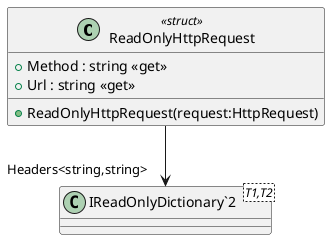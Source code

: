 @startuml
class ReadOnlyHttpRequest <<struct>> {
    + ReadOnlyHttpRequest(request:HttpRequest)
    + Method : string <<get>>
    + Url : string <<get>>
}
class "IReadOnlyDictionary`2"<T1,T2> {
}
ReadOnlyHttpRequest --> "Headers<string,string>" "IReadOnlyDictionary`2"
@enduml
